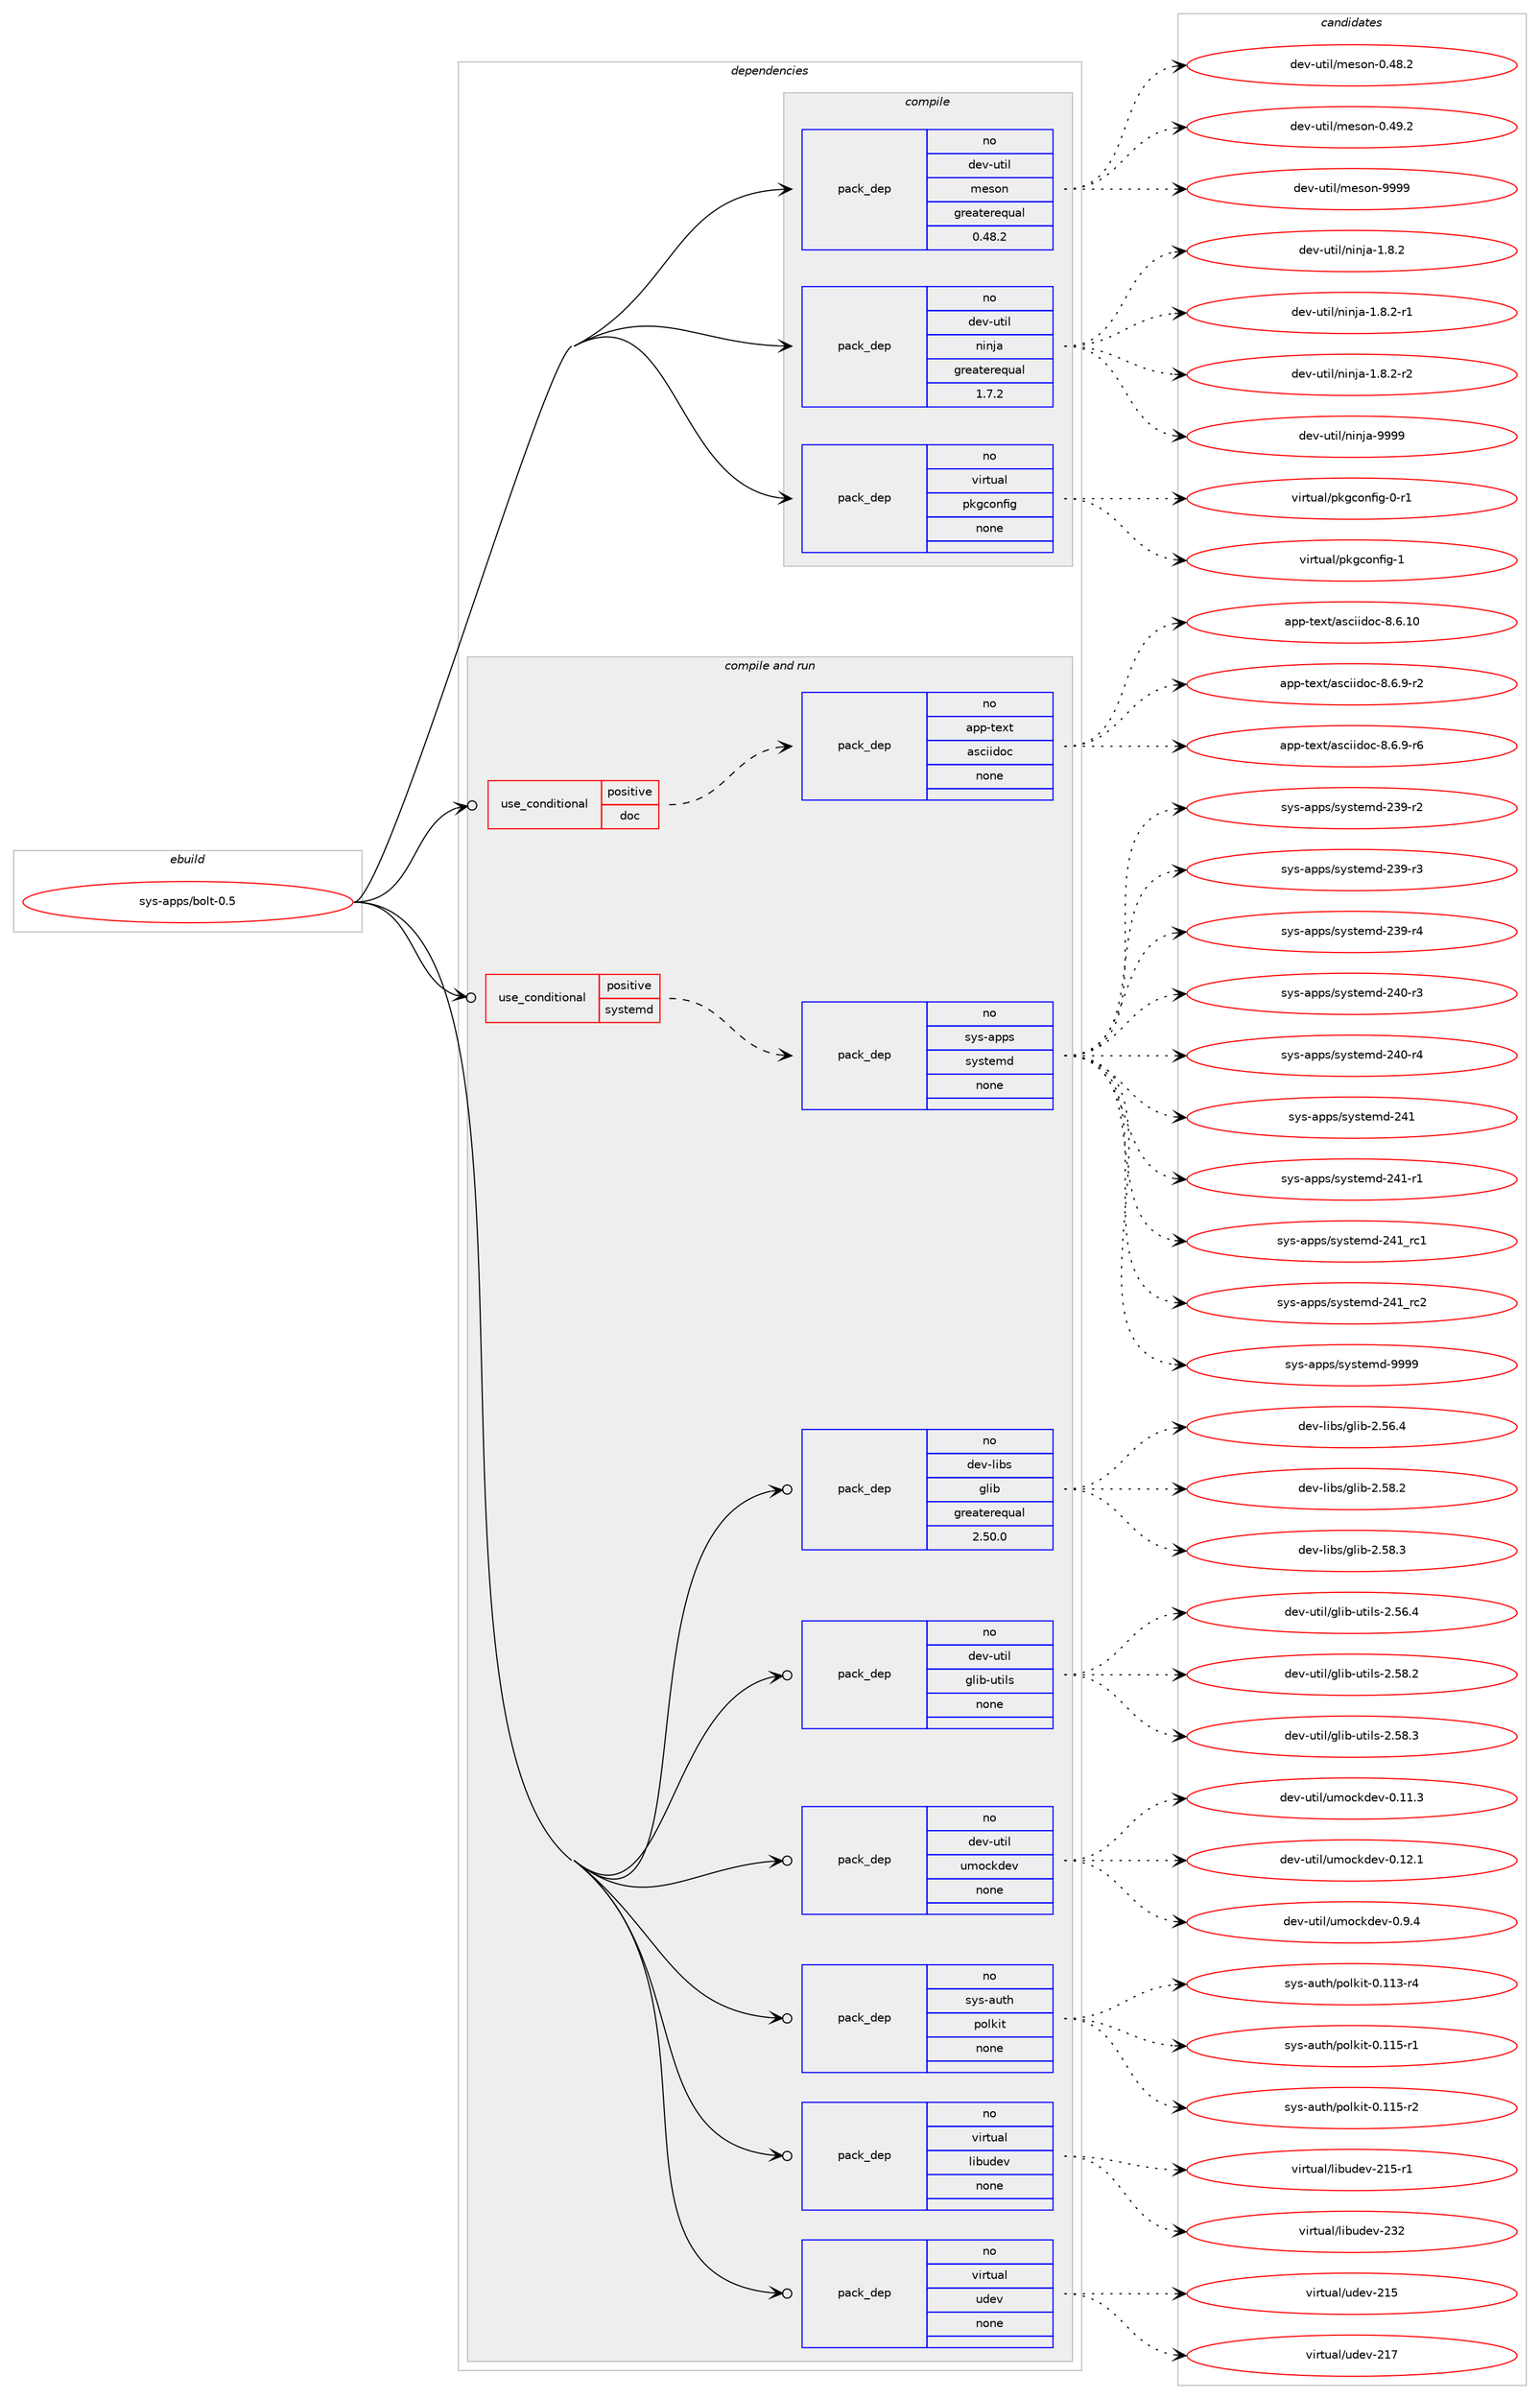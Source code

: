 digraph prolog {

# *************
# Graph options
# *************

newrank=true;
concentrate=true;
compound=true;
graph [rankdir=LR,fontname=Helvetica,fontsize=10,ranksep=1.5];#, ranksep=2.5, nodesep=0.2];
edge  [arrowhead=vee];
node  [fontname=Helvetica,fontsize=10];

# **********
# The ebuild
# **********

subgraph cluster_leftcol {
color=gray;
rank=same;
label=<<i>ebuild</i>>;
id [label="sys-apps/bolt-0.5", color=red, width=4, href="../sys-apps/bolt-0.5.svg"];
}

# ****************
# The dependencies
# ****************

subgraph cluster_midcol {
color=gray;
label=<<i>dependencies</i>>;
subgraph cluster_compile {
fillcolor="#eeeeee";
style=filled;
label=<<i>compile</i>>;
subgraph pack1226055 {
dependency1709644 [label=<<TABLE BORDER="0" CELLBORDER="1" CELLSPACING="0" CELLPADDING="4" WIDTH="220"><TR><TD ROWSPAN="6" CELLPADDING="30">pack_dep</TD></TR><TR><TD WIDTH="110">no</TD></TR><TR><TD>dev-util</TD></TR><TR><TD>meson</TD></TR><TR><TD>greaterequal</TD></TR><TR><TD>0.48.2</TD></TR></TABLE>>, shape=none, color=blue];
}
id:e -> dependency1709644:w [weight=20,style="solid",arrowhead="vee"];
subgraph pack1226056 {
dependency1709645 [label=<<TABLE BORDER="0" CELLBORDER="1" CELLSPACING="0" CELLPADDING="4" WIDTH="220"><TR><TD ROWSPAN="6" CELLPADDING="30">pack_dep</TD></TR><TR><TD WIDTH="110">no</TD></TR><TR><TD>dev-util</TD></TR><TR><TD>ninja</TD></TR><TR><TD>greaterequal</TD></TR><TR><TD>1.7.2</TD></TR></TABLE>>, shape=none, color=blue];
}
id:e -> dependency1709645:w [weight=20,style="solid",arrowhead="vee"];
subgraph pack1226057 {
dependency1709646 [label=<<TABLE BORDER="0" CELLBORDER="1" CELLSPACING="0" CELLPADDING="4" WIDTH="220"><TR><TD ROWSPAN="6" CELLPADDING="30">pack_dep</TD></TR><TR><TD WIDTH="110">no</TD></TR><TR><TD>virtual</TD></TR><TR><TD>pkgconfig</TD></TR><TR><TD>none</TD></TR><TR><TD></TD></TR></TABLE>>, shape=none, color=blue];
}
id:e -> dependency1709646:w [weight=20,style="solid",arrowhead="vee"];
}
subgraph cluster_compileandrun {
fillcolor="#eeeeee";
style=filled;
label=<<i>compile and run</i>>;
subgraph cond455660 {
dependency1709647 [label=<<TABLE BORDER="0" CELLBORDER="1" CELLSPACING="0" CELLPADDING="4"><TR><TD ROWSPAN="3" CELLPADDING="10">use_conditional</TD></TR><TR><TD>positive</TD></TR><TR><TD>doc</TD></TR></TABLE>>, shape=none, color=red];
subgraph pack1226058 {
dependency1709648 [label=<<TABLE BORDER="0" CELLBORDER="1" CELLSPACING="0" CELLPADDING="4" WIDTH="220"><TR><TD ROWSPAN="6" CELLPADDING="30">pack_dep</TD></TR><TR><TD WIDTH="110">no</TD></TR><TR><TD>app-text</TD></TR><TR><TD>asciidoc</TD></TR><TR><TD>none</TD></TR><TR><TD></TD></TR></TABLE>>, shape=none, color=blue];
}
dependency1709647:e -> dependency1709648:w [weight=20,style="dashed",arrowhead="vee"];
}
id:e -> dependency1709647:w [weight=20,style="solid",arrowhead="odotvee"];
subgraph cond455661 {
dependency1709649 [label=<<TABLE BORDER="0" CELLBORDER="1" CELLSPACING="0" CELLPADDING="4"><TR><TD ROWSPAN="3" CELLPADDING="10">use_conditional</TD></TR><TR><TD>positive</TD></TR><TR><TD>systemd</TD></TR></TABLE>>, shape=none, color=red];
subgraph pack1226059 {
dependency1709650 [label=<<TABLE BORDER="0" CELLBORDER="1" CELLSPACING="0" CELLPADDING="4" WIDTH="220"><TR><TD ROWSPAN="6" CELLPADDING="30">pack_dep</TD></TR><TR><TD WIDTH="110">no</TD></TR><TR><TD>sys-apps</TD></TR><TR><TD>systemd</TD></TR><TR><TD>none</TD></TR><TR><TD></TD></TR></TABLE>>, shape=none, color=blue];
}
dependency1709649:e -> dependency1709650:w [weight=20,style="dashed",arrowhead="vee"];
}
id:e -> dependency1709649:w [weight=20,style="solid",arrowhead="odotvee"];
subgraph pack1226060 {
dependency1709651 [label=<<TABLE BORDER="0" CELLBORDER="1" CELLSPACING="0" CELLPADDING="4" WIDTH="220"><TR><TD ROWSPAN="6" CELLPADDING="30">pack_dep</TD></TR><TR><TD WIDTH="110">no</TD></TR><TR><TD>dev-libs</TD></TR><TR><TD>glib</TD></TR><TR><TD>greaterequal</TD></TR><TR><TD>2.50.0</TD></TR></TABLE>>, shape=none, color=blue];
}
id:e -> dependency1709651:w [weight=20,style="solid",arrowhead="odotvee"];
subgraph pack1226061 {
dependency1709652 [label=<<TABLE BORDER="0" CELLBORDER="1" CELLSPACING="0" CELLPADDING="4" WIDTH="220"><TR><TD ROWSPAN="6" CELLPADDING="30">pack_dep</TD></TR><TR><TD WIDTH="110">no</TD></TR><TR><TD>dev-util</TD></TR><TR><TD>glib-utils</TD></TR><TR><TD>none</TD></TR><TR><TD></TD></TR></TABLE>>, shape=none, color=blue];
}
id:e -> dependency1709652:w [weight=20,style="solid",arrowhead="odotvee"];
subgraph pack1226062 {
dependency1709653 [label=<<TABLE BORDER="0" CELLBORDER="1" CELLSPACING="0" CELLPADDING="4" WIDTH="220"><TR><TD ROWSPAN="6" CELLPADDING="30">pack_dep</TD></TR><TR><TD WIDTH="110">no</TD></TR><TR><TD>dev-util</TD></TR><TR><TD>umockdev</TD></TR><TR><TD>none</TD></TR><TR><TD></TD></TR></TABLE>>, shape=none, color=blue];
}
id:e -> dependency1709653:w [weight=20,style="solid",arrowhead="odotvee"];
subgraph pack1226063 {
dependency1709654 [label=<<TABLE BORDER="0" CELLBORDER="1" CELLSPACING="0" CELLPADDING="4" WIDTH="220"><TR><TD ROWSPAN="6" CELLPADDING="30">pack_dep</TD></TR><TR><TD WIDTH="110">no</TD></TR><TR><TD>sys-auth</TD></TR><TR><TD>polkit</TD></TR><TR><TD>none</TD></TR><TR><TD></TD></TR></TABLE>>, shape=none, color=blue];
}
id:e -> dependency1709654:w [weight=20,style="solid",arrowhead="odotvee"];
subgraph pack1226064 {
dependency1709655 [label=<<TABLE BORDER="0" CELLBORDER="1" CELLSPACING="0" CELLPADDING="4" WIDTH="220"><TR><TD ROWSPAN="6" CELLPADDING="30">pack_dep</TD></TR><TR><TD WIDTH="110">no</TD></TR><TR><TD>virtual</TD></TR><TR><TD>libudev</TD></TR><TR><TD>none</TD></TR><TR><TD></TD></TR></TABLE>>, shape=none, color=blue];
}
id:e -> dependency1709655:w [weight=20,style="solid",arrowhead="odotvee"];
subgraph pack1226065 {
dependency1709656 [label=<<TABLE BORDER="0" CELLBORDER="1" CELLSPACING="0" CELLPADDING="4" WIDTH="220"><TR><TD ROWSPAN="6" CELLPADDING="30">pack_dep</TD></TR><TR><TD WIDTH="110">no</TD></TR><TR><TD>virtual</TD></TR><TR><TD>udev</TD></TR><TR><TD>none</TD></TR><TR><TD></TD></TR></TABLE>>, shape=none, color=blue];
}
id:e -> dependency1709656:w [weight=20,style="solid",arrowhead="odotvee"];
}
subgraph cluster_run {
fillcolor="#eeeeee";
style=filled;
label=<<i>run</i>>;
}
}

# **************
# The candidates
# **************

subgraph cluster_choices {
rank=same;
color=gray;
label=<<i>candidates</i>>;

subgraph choice1226055 {
color=black;
nodesep=1;
choice100101118451171161051084710910111511111045484652564650 [label="dev-util/meson-0.48.2", color=red, width=4,href="../dev-util/meson-0.48.2.svg"];
choice100101118451171161051084710910111511111045484652574650 [label="dev-util/meson-0.49.2", color=red, width=4,href="../dev-util/meson-0.49.2.svg"];
choice10010111845117116105108471091011151111104557575757 [label="dev-util/meson-9999", color=red, width=4,href="../dev-util/meson-9999.svg"];
dependency1709644:e -> choice100101118451171161051084710910111511111045484652564650:w [style=dotted,weight="100"];
dependency1709644:e -> choice100101118451171161051084710910111511111045484652574650:w [style=dotted,weight="100"];
dependency1709644:e -> choice10010111845117116105108471091011151111104557575757:w [style=dotted,weight="100"];
}
subgraph choice1226056 {
color=black;
nodesep=1;
choice100101118451171161051084711010511010697454946564650 [label="dev-util/ninja-1.8.2", color=red, width=4,href="../dev-util/ninja-1.8.2.svg"];
choice1001011184511711610510847110105110106974549465646504511449 [label="dev-util/ninja-1.8.2-r1", color=red, width=4,href="../dev-util/ninja-1.8.2-r1.svg"];
choice1001011184511711610510847110105110106974549465646504511450 [label="dev-util/ninja-1.8.2-r2", color=red, width=4,href="../dev-util/ninja-1.8.2-r2.svg"];
choice1001011184511711610510847110105110106974557575757 [label="dev-util/ninja-9999", color=red, width=4,href="../dev-util/ninja-9999.svg"];
dependency1709645:e -> choice100101118451171161051084711010511010697454946564650:w [style=dotted,weight="100"];
dependency1709645:e -> choice1001011184511711610510847110105110106974549465646504511449:w [style=dotted,weight="100"];
dependency1709645:e -> choice1001011184511711610510847110105110106974549465646504511450:w [style=dotted,weight="100"];
dependency1709645:e -> choice1001011184511711610510847110105110106974557575757:w [style=dotted,weight="100"];
}
subgraph choice1226057 {
color=black;
nodesep=1;
choice11810511411611797108471121071039911111010210510345484511449 [label="virtual/pkgconfig-0-r1", color=red, width=4,href="../virtual/pkgconfig-0-r1.svg"];
choice1181051141161179710847112107103991111101021051034549 [label="virtual/pkgconfig-1", color=red, width=4,href="../virtual/pkgconfig-1.svg"];
dependency1709646:e -> choice11810511411611797108471121071039911111010210510345484511449:w [style=dotted,weight="100"];
dependency1709646:e -> choice1181051141161179710847112107103991111101021051034549:w [style=dotted,weight="100"];
}
subgraph choice1226058 {
color=black;
nodesep=1;
choice97112112451161011201164797115991051051001119945564654464948 [label="app-text/asciidoc-8.6.10", color=red, width=4,href="../app-text/asciidoc-8.6.10.svg"];
choice9711211245116101120116479711599105105100111994556465446574511450 [label="app-text/asciidoc-8.6.9-r2", color=red, width=4,href="../app-text/asciidoc-8.6.9-r2.svg"];
choice9711211245116101120116479711599105105100111994556465446574511454 [label="app-text/asciidoc-8.6.9-r6", color=red, width=4,href="../app-text/asciidoc-8.6.9-r6.svg"];
dependency1709648:e -> choice97112112451161011201164797115991051051001119945564654464948:w [style=dotted,weight="100"];
dependency1709648:e -> choice9711211245116101120116479711599105105100111994556465446574511450:w [style=dotted,weight="100"];
dependency1709648:e -> choice9711211245116101120116479711599105105100111994556465446574511454:w [style=dotted,weight="100"];
}
subgraph choice1226059 {
color=black;
nodesep=1;
choice115121115459711211211547115121115116101109100455051574511450 [label="sys-apps/systemd-239-r2", color=red, width=4,href="../sys-apps/systemd-239-r2.svg"];
choice115121115459711211211547115121115116101109100455051574511451 [label="sys-apps/systemd-239-r3", color=red, width=4,href="../sys-apps/systemd-239-r3.svg"];
choice115121115459711211211547115121115116101109100455051574511452 [label="sys-apps/systemd-239-r4", color=red, width=4,href="../sys-apps/systemd-239-r4.svg"];
choice115121115459711211211547115121115116101109100455052484511451 [label="sys-apps/systemd-240-r3", color=red, width=4,href="../sys-apps/systemd-240-r3.svg"];
choice115121115459711211211547115121115116101109100455052484511452 [label="sys-apps/systemd-240-r4", color=red, width=4,href="../sys-apps/systemd-240-r4.svg"];
choice11512111545971121121154711512111511610110910045505249 [label="sys-apps/systemd-241", color=red, width=4,href="../sys-apps/systemd-241.svg"];
choice115121115459711211211547115121115116101109100455052494511449 [label="sys-apps/systemd-241-r1", color=red, width=4,href="../sys-apps/systemd-241-r1.svg"];
choice11512111545971121121154711512111511610110910045505249951149949 [label="sys-apps/systemd-241_rc1", color=red, width=4,href="../sys-apps/systemd-241_rc1.svg"];
choice11512111545971121121154711512111511610110910045505249951149950 [label="sys-apps/systemd-241_rc2", color=red, width=4,href="../sys-apps/systemd-241_rc2.svg"];
choice1151211154597112112115471151211151161011091004557575757 [label="sys-apps/systemd-9999", color=red, width=4,href="../sys-apps/systemd-9999.svg"];
dependency1709650:e -> choice115121115459711211211547115121115116101109100455051574511450:w [style=dotted,weight="100"];
dependency1709650:e -> choice115121115459711211211547115121115116101109100455051574511451:w [style=dotted,weight="100"];
dependency1709650:e -> choice115121115459711211211547115121115116101109100455051574511452:w [style=dotted,weight="100"];
dependency1709650:e -> choice115121115459711211211547115121115116101109100455052484511451:w [style=dotted,weight="100"];
dependency1709650:e -> choice115121115459711211211547115121115116101109100455052484511452:w [style=dotted,weight="100"];
dependency1709650:e -> choice11512111545971121121154711512111511610110910045505249:w [style=dotted,weight="100"];
dependency1709650:e -> choice115121115459711211211547115121115116101109100455052494511449:w [style=dotted,weight="100"];
dependency1709650:e -> choice11512111545971121121154711512111511610110910045505249951149949:w [style=dotted,weight="100"];
dependency1709650:e -> choice11512111545971121121154711512111511610110910045505249951149950:w [style=dotted,weight="100"];
dependency1709650:e -> choice1151211154597112112115471151211151161011091004557575757:w [style=dotted,weight="100"];
}
subgraph choice1226060 {
color=black;
nodesep=1;
choice1001011184510810598115471031081059845504653544652 [label="dev-libs/glib-2.56.4", color=red, width=4,href="../dev-libs/glib-2.56.4.svg"];
choice1001011184510810598115471031081059845504653564650 [label="dev-libs/glib-2.58.2", color=red, width=4,href="../dev-libs/glib-2.58.2.svg"];
choice1001011184510810598115471031081059845504653564651 [label="dev-libs/glib-2.58.3", color=red, width=4,href="../dev-libs/glib-2.58.3.svg"];
dependency1709651:e -> choice1001011184510810598115471031081059845504653544652:w [style=dotted,weight="100"];
dependency1709651:e -> choice1001011184510810598115471031081059845504653564650:w [style=dotted,weight="100"];
dependency1709651:e -> choice1001011184510810598115471031081059845504653564651:w [style=dotted,weight="100"];
}
subgraph choice1226061 {
color=black;
nodesep=1;
choice1001011184511711610510847103108105984511711610510811545504653544652 [label="dev-util/glib-utils-2.56.4", color=red, width=4,href="../dev-util/glib-utils-2.56.4.svg"];
choice1001011184511711610510847103108105984511711610510811545504653564650 [label="dev-util/glib-utils-2.58.2", color=red, width=4,href="../dev-util/glib-utils-2.58.2.svg"];
choice1001011184511711610510847103108105984511711610510811545504653564651 [label="dev-util/glib-utils-2.58.3", color=red, width=4,href="../dev-util/glib-utils-2.58.3.svg"];
dependency1709652:e -> choice1001011184511711610510847103108105984511711610510811545504653544652:w [style=dotted,weight="100"];
dependency1709652:e -> choice1001011184511711610510847103108105984511711610510811545504653564650:w [style=dotted,weight="100"];
dependency1709652:e -> choice1001011184511711610510847103108105984511711610510811545504653564651:w [style=dotted,weight="100"];
}
subgraph choice1226062 {
color=black;
nodesep=1;
choice10010111845117116105108471171091119910710010111845484649494651 [label="dev-util/umockdev-0.11.3", color=red, width=4,href="../dev-util/umockdev-0.11.3.svg"];
choice10010111845117116105108471171091119910710010111845484649504649 [label="dev-util/umockdev-0.12.1", color=red, width=4,href="../dev-util/umockdev-0.12.1.svg"];
choice100101118451171161051084711710911199107100101118454846574652 [label="dev-util/umockdev-0.9.4", color=red, width=4,href="../dev-util/umockdev-0.9.4.svg"];
dependency1709653:e -> choice10010111845117116105108471171091119910710010111845484649494651:w [style=dotted,weight="100"];
dependency1709653:e -> choice10010111845117116105108471171091119910710010111845484649504649:w [style=dotted,weight="100"];
dependency1709653:e -> choice100101118451171161051084711710911199107100101118454846574652:w [style=dotted,weight="100"];
}
subgraph choice1226063 {
color=black;
nodesep=1;
choice1151211154597117116104471121111081071051164548464949514511452 [label="sys-auth/polkit-0.113-r4", color=red, width=4,href="../sys-auth/polkit-0.113-r4.svg"];
choice1151211154597117116104471121111081071051164548464949534511449 [label="sys-auth/polkit-0.115-r1", color=red, width=4,href="../sys-auth/polkit-0.115-r1.svg"];
choice1151211154597117116104471121111081071051164548464949534511450 [label="sys-auth/polkit-0.115-r2", color=red, width=4,href="../sys-auth/polkit-0.115-r2.svg"];
dependency1709654:e -> choice1151211154597117116104471121111081071051164548464949514511452:w [style=dotted,weight="100"];
dependency1709654:e -> choice1151211154597117116104471121111081071051164548464949534511449:w [style=dotted,weight="100"];
dependency1709654:e -> choice1151211154597117116104471121111081071051164548464949534511450:w [style=dotted,weight="100"];
}
subgraph choice1226064 {
color=black;
nodesep=1;
choice118105114116117971084710810598117100101118455049534511449 [label="virtual/libudev-215-r1", color=red, width=4,href="../virtual/libudev-215-r1.svg"];
choice11810511411611797108471081059811710010111845505150 [label="virtual/libudev-232", color=red, width=4,href="../virtual/libudev-232.svg"];
dependency1709655:e -> choice118105114116117971084710810598117100101118455049534511449:w [style=dotted,weight="100"];
dependency1709655:e -> choice11810511411611797108471081059811710010111845505150:w [style=dotted,weight="100"];
}
subgraph choice1226065 {
color=black;
nodesep=1;
choice118105114116117971084711710010111845504953 [label="virtual/udev-215", color=red, width=4,href="../virtual/udev-215.svg"];
choice118105114116117971084711710010111845504955 [label="virtual/udev-217", color=red, width=4,href="../virtual/udev-217.svg"];
dependency1709656:e -> choice118105114116117971084711710010111845504953:w [style=dotted,weight="100"];
dependency1709656:e -> choice118105114116117971084711710010111845504955:w [style=dotted,weight="100"];
}
}

}
